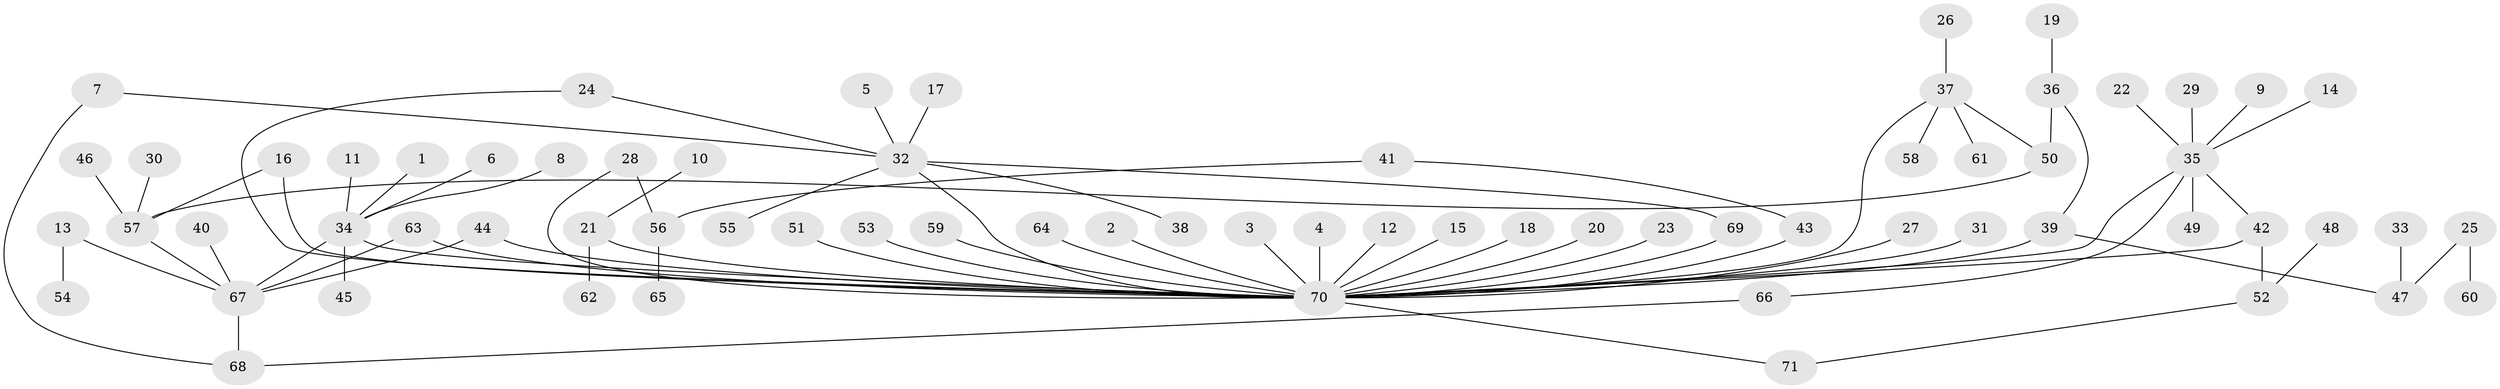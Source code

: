 // original degree distribution, {32: 0.007042253521126761, 4: 0.028169014084507043, 9: 0.007042253521126761, 1: 0.5774647887323944, 10: 0.014084507042253521, 2: 0.23943661971830985, 3: 0.07042253521126761, 11: 0.007042253521126761, 8: 0.007042253521126761, 5: 0.035211267605633804, 7: 0.007042253521126761}
// Generated by graph-tools (version 1.1) at 2025/01/03/09/25 03:01:55]
// undirected, 71 vertices, 82 edges
graph export_dot {
graph [start="1"]
  node [color=gray90,style=filled];
  1;
  2;
  3;
  4;
  5;
  6;
  7;
  8;
  9;
  10;
  11;
  12;
  13;
  14;
  15;
  16;
  17;
  18;
  19;
  20;
  21;
  22;
  23;
  24;
  25;
  26;
  27;
  28;
  29;
  30;
  31;
  32;
  33;
  34;
  35;
  36;
  37;
  38;
  39;
  40;
  41;
  42;
  43;
  44;
  45;
  46;
  47;
  48;
  49;
  50;
  51;
  52;
  53;
  54;
  55;
  56;
  57;
  58;
  59;
  60;
  61;
  62;
  63;
  64;
  65;
  66;
  67;
  68;
  69;
  70;
  71;
  1 -- 34 [weight=1.0];
  2 -- 70 [weight=1.0];
  3 -- 70 [weight=1.0];
  4 -- 70 [weight=1.0];
  5 -- 32 [weight=1.0];
  6 -- 34 [weight=1.0];
  7 -- 32 [weight=1.0];
  7 -- 68 [weight=1.0];
  8 -- 34 [weight=1.0];
  9 -- 35 [weight=1.0];
  10 -- 21 [weight=1.0];
  11 -- 34 [weight=1.0];
  12 -- 70 [weight=1.0];
  13 -- 54 [weight=1.0];
  13 -- 67 [weight=1.0];
  14 -- 35 [weight=1.0];
  15 -- 70 [weight=1.0];
  16 -- 57 [weight=1.0];
  16 -- 70 [weight=1.0];
  17 -- 32 [weight=1.0];
  18 -- 70 [weight=1.0];
  19 -- 36 [weight=1.0];
  20 -- 70 [weight=1.0];
  21 -- 62 [weight=1.0];
  21 -- 70 [weight=1.0];
  22 -- 35 [weight=1.0];
  23 -- 70 [weight=1.0];
  24 -- 32 [weight=1.0];
  24 -- 70 [weight=1.0];
  25 -- 47 [weight=1.0];
  25 -- 60 [weight=1.0];
  26 -- 37 [weight=1.0];
  27 -- 70 [weight=1.0];
  28 -- 56 [weight=1.0];
  28 -- 70 [weight=1.0];
  29 -- 35 [weight=1.0];
  30 -- 57 [weight=1.0];
  31 -- 70 [weight=1.0];
  32 -- 38 [weight=1.0];
  32 -- 55 [weight=1.0];
  32 -- 69 [weight=1.0];
  32 -- 70 [weight=1.0];
  33 -- 47 [weight=1.0];
  34 -- 45 [weight=1.0];
  34 -- 67 [weight=1.0];
  34 -- 70 [weight=1.0];
  35 -- 42 [weight=1.0];
  35 -- 49 [weight=2.0];
  35 -- 66 [weight=1.0];
  35 -- 70 [weight=1.0];
  36 -- 39 [weight=1.0];
  36 -- 50 [weight=1.0];
  37 -- 50 [weight=1.0];
  37 -- 58 [weight=1.0];
  37 -- 61 [weight=1.0];
  37 -- 70 [weight=1.0];
  39 -- 47 [weight=1.0];
  39 -- 70 [weight=1.0];
  40 -- 67 [weight=1.0];
  41 -- 43 [weight=1.0];
  41 -- 56 [weight=1.0];
  42 -- 52 [weight=1.0];
  42 -- 70 [weight=1.0];
  43 -- 70 [weight=1.0];
  44 -- 67 [weight=1.0];
  44 -- 70 [weight=1.0];
  46 -- 57 [weight=1.0];
  48 -- 52 [weight=1.0];
  50 -- 57 [weight=1.0];
  51 -- 70 [weight=1.0];
  52 -- 71 [weight=1.0];
  53 -- 70 [weight=1.0];
  56 -- 65 [weight=1.0];
  57 -- 67 [weight=1.0];
  59 -- 70 [weight=1.0];
  63 -- 67 [weight=1.0];
  63 -- 70 [weight=1.0];
  64 -- 70 [weight=1.0];
  66 -- 68 [weight=1.0];
  67 -- 68 [weight=1.0];
  69 -- 70 [weight=1.0];
  70 -- 71 [weight=1.0];
}

